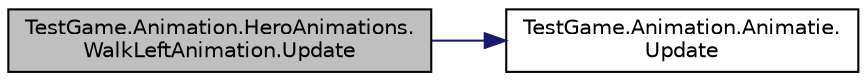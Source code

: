 digraph "TestGame.Animation.HeroAnimations.WalkLeftAnimation.Update"
{
 // LATEX_PDF_SIZE
  edge [fontname="Helvetica",fontsize="10",labelfontname="Helvetica",labelfontsize="10"];
  node [fontname="Helvetica",fontsize="10",shape=record];
  rankdir="LR";
  Node1 [label="TestGame.Animation.HeroAnimations.\lWalkLeftAnimation.Update",height=0.2,width=0.4,color="black", fillcolor="grey75", style="filled", fontcolor="black",tooltip=" "];
  Node1 -> Node2 [color="midnightblue",fontsize="10",style="solid",fontname="Helvetica"];
  Node2 [label="TestGame.Animation.Animatie.\lUpdate",height=0.2,width=0.4,color="black", fillcolor="white", style="filled",URL="$df/d72/class_test_game_1_1_animation_1_1_animatie.html#a9da9aa7a2c08f6ba0b8a6619fe74e65e",tooltip=" "];
}
